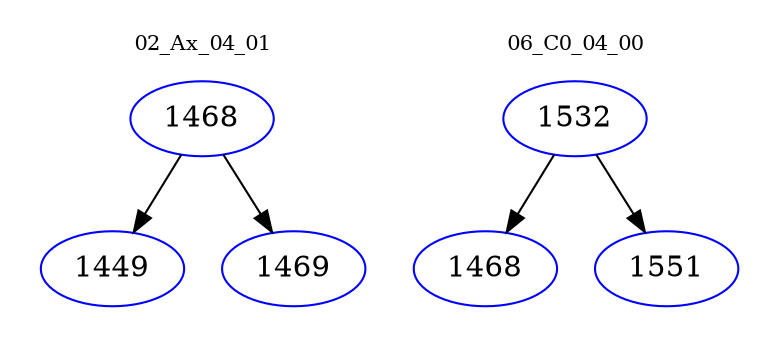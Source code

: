 digraph{
subgraph cluster_0 {
color = white
label = "02_Ax_04_01";
fontsize=10;
T0_1468 [label="1468", color="blue"]
T0_1468 -> T0_1449 [color="black"]
T0_1449 [label="1449", color="blue"]
T0_1468 -> T0_1469 [color="black"]
T0_1469 [label="1469", color="blue"]
}
subgraph cluster_1 {
color = white
label = "06_C0_04_00";
fontsize=10;
T1_1532 [label="1532", color="blue"]
T1_1532 -> T1_1468 [color="black"]
T1_1468 [label="1468", color="blue"]
T1_1532 -> T1_1551 [color="black"]
T1_1551 [label="1551", color="blue"]
}
}
